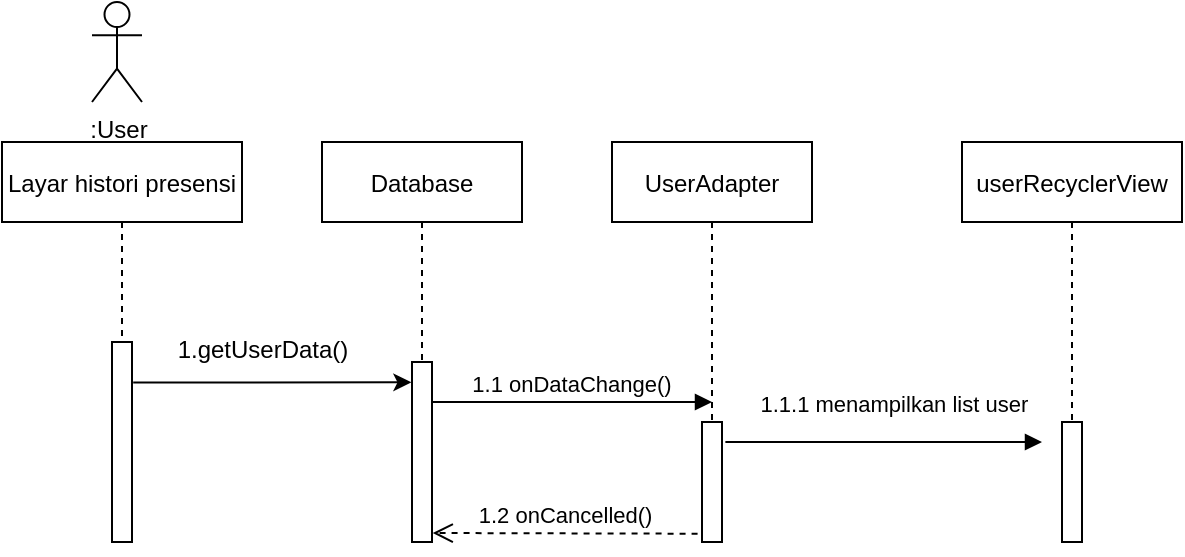 <mxfile version="18.0.2" type="device"><diagram id="kgpKYQtTHZ0yAKxKKP6v" name="Page-1"><mxGraphModel dx="494" dy="290" grid="1" gridSize="10" guides="1" tooltips="1" connect="1" arrows="1" fold="1" page="1" pageScale="1" pageWidth="850" pageHeight="1100" math="0" shadow="0"><root><mxCell id="0"/><mxCell id="1" parent="0"/><mxCell id="3nuBFxr9cyL0pnOWT2aG-1" value="Layar histori presensi" style="shape=umlLifeline;perimeter=lifelinePerimeter;container=1;collapsible=0;recursiveResize=0;rounded=0;shadow=0;strokeWidth=1;" parent="1" vertex="1"><mxGeometry x="70" y="110" width="120" height="200" as="geometry"/></mxCell><mxCell id="3nuBFxr9cyL0pnOWT2aG-2" value="" style="points=[];perimeter=orthogonalPerimeter;rounded=0;shadow=0;strokeWidth=1;" parent="3nuBFxr9cyL0pnOWT2aG-1" vertex="1"><mxGeometry x="55" y="100" width="10" height="100" as="geometry"/></mxCell><mxCell id="3nuBFxr9cyL0pnOWT2aG-5" value="Database" style="shape=umlLifeline;perimeter=lifelinePerimeter;container=1;collapsible=0;recursiveResize=0;rounded=0;shadow=0;strokeWidth=1;" parent="1" vertex="1"><mxGeometry x="230" y="110" width="100" height="200" as="geometry"/></mxCell><mxCell id="3nuBFxr9cyL0pnOWT2aG-6" value="" style="points=[];perimeter=orthogonalPerimeter;rounded=0;shadow=0;strokeWidth=1;" parent="3nuBFxr9cyL0pnOWT2aG-5" vertex="1"><mxGeometry x="45" y="110" width="10" height="90" as="geometry"/></mxCell><mxCell id="3nuBFxr9cyL0pnOWT2aG-8" value="1.1 onDataChange()" style="verticalAlign=bottom;endArrow=block;entryX=0;entryY=0;shadow=0;strokeWidth=1;" parent="3nuBFxr9cyL0pnOWT2aG-5" edge="1"><mxGeometry relative="1" as="geometry"><mxPoint x="55" y="130" as="sourcePoint"/><mxPoint x="195" y="130.0" as="targetPoint"/><Array as="points"><mxPoint x="130" y="130"/></Array></mxGeometry></mxCell><mxCell id="3nuBFxr9cyL0pnOWT2aG-7" value="1.2 onCancelled()" style="verticalAlign=bottom;endArrow=open;dashed=1;endSize=8;exitX=-0.221;exitY=0.931;shadow=0;strokeWidth=1;entryX=1.036;entryY=0.95;entryDx=0;entryDy=0;entryPerimeter=0;exitDx=0;exitDy=0;exitPerimeter=0;" parent="1" source="d-2OW_0orGtFzGrd2AQe-11" target="3nuBFxr9cyL0pnOWT2aG-6" edge="1"><mxGeometry relative="1" as="geometry"><mxPoint x="320" y="306" as="targetPoint"/><mxPoint x="475" y="306" as="sourcePoint"/></mxGeometry></mxCell><mxCell id="d-2OW_0orGtFzGrd2AQe-2" value=":User" style="shape=umlActor;verticalLabelPosition=bottom;verticalAlign=top;html=1;outlineConnect=0;" parent="1" vertex="1"><mxGeometry x="115" y="40" width="25" height="50" as="geometry"/></mxCell><mxCell id="d-2OW_0orGtFzGrd2AQe-4" value="" style="endArrow=classic;html=1;rounded=0;exitX=1.06;exitY=0.203;exitDx=0;exitDy=0;exitPerimeter=0;entryX=-0.031;entryY=0.113;entryDx=0;entryDy=0;entryPerimeter=0;" parent="1" source="3nuBFxr9cyL0pnOWT2aG-2" target="3nuBFxr9cyL0pnOWT2aG-6" edge="1"><mxGeometry width="50" height="50" relative="1" as="geometry"><mxPoint x="90" y="216.3" as="sourcePoint"/><mxPoint x="330" y="240" as="targetPoint"/></mxGeometry></mxCell><mxCell id="d-2OW_0orGtFzGrd2AQe-7" value="&lt;span style=&quot;font-weight: normal&quot;&gt;&lt;font style=&quot;font-size: 12px&quot;&gt;1.getUserData()&lt;/font&gt;&lt;/span&gt;" style="text;strokeColor=none;fillColor=none;html=1;fontSize=24;fontStyle=1;verticalAlign=middle;align=center;" parent="1" vertex="1"><mxGeometry x="150" y="190" width="100" height="40" as="geometry"/></mxCell><mxCell id="d-2OW_0orGtFzGrd2AQe-9" value="1.1.1 menampilkan list user" style="verticalAlign=bottom;endArrow=block;shadow=0;strokeWidth=1;exitX=1.169;exitY=0.166;exitDx=0;exitDy=0;exitPerimeter=0;" parent="1" edge="1" source="d-2OW_0orGtFzGrd2AQe-11"><mxGeometry x="0.07" y="10" relative="1" as="geometry"><mxPoint x="435" y="260" as="sourcePoint"/><mxPoint x="590" y="260" as="targetPoint"/><Array as="points"><mxPoint x="510" y="260"/></Array><mxPoint as="offset"/></mxGeometry></mxCell><mxCell id="d-2OW_0orGtFzGrd2AQe-10" value="UserAdapter" style="shape=umlLifeline;perimeter=lifelinePerimeter;container=1;collapsible=0;recursiveResize=0;rounded=0;shadow=0;strokeWidth=1;" parent="1" vertex="1"><mxGeometry x="375" y="110" width="100" height="200" as="geometry"/></mxCell><mxCell id="d-2OW_0orGtFzGrd2AQe-11" value="" style="points=[];perimeter=orthogonalPerimeter;rounded=0;shadow=0;strokeWidth=1;" parent="d-2OW_0orGtFzGrd2AQe-10" vertex="1"><mxGeometry x="45" y="140" width="10" height="60" as="geometry"/></mxCell><mxCell id="P9FHl31LlWSPJEpWCYR5-1" value="userRecyclerView" style="shape=umlLifeline;perimeter=lifelinePerimeter;container=1;collapsible=0;recursiveResize=0;rounded=0;shadow=0;strokeWidth=1;" vertex="1" parent="1"><mxGeometry x="550" y="110" width="110" height="200" as="geometry"/></mxCell><mxCell id="P9FHl31LlWSPJEpWCYR5-2" value="" style="points=[];perimeter=orthogonalPerimeter;rounded=0;shadow=0;strokeWidth=1;" vertex="1" parent="P9FHl31LlWSPJEpWCYR5-1"><mxGeometry x="50" y="140" width="10" height="60" as="geometry"/></mxCell></root></mxGraphModel></diagram></mxfile>